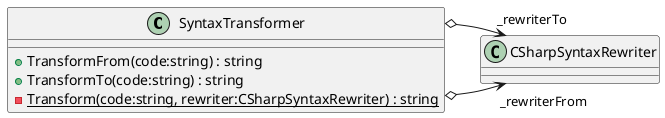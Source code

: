 @startuml
class SyntaxTransformer {
    + TransformFrom(code:string) : string
    + TransformTo(code:string) : string
    - {static} Transform(code:string, rewriter:CSharpSyntaxRewriter) : string
}
SyntaxTransformer o-> "_rewriterFrom" CSharpSyntaxRewriter
SyntaxTransformer o-> "_rewriterTo" CSharpSyntaxRewriter
@enduml
